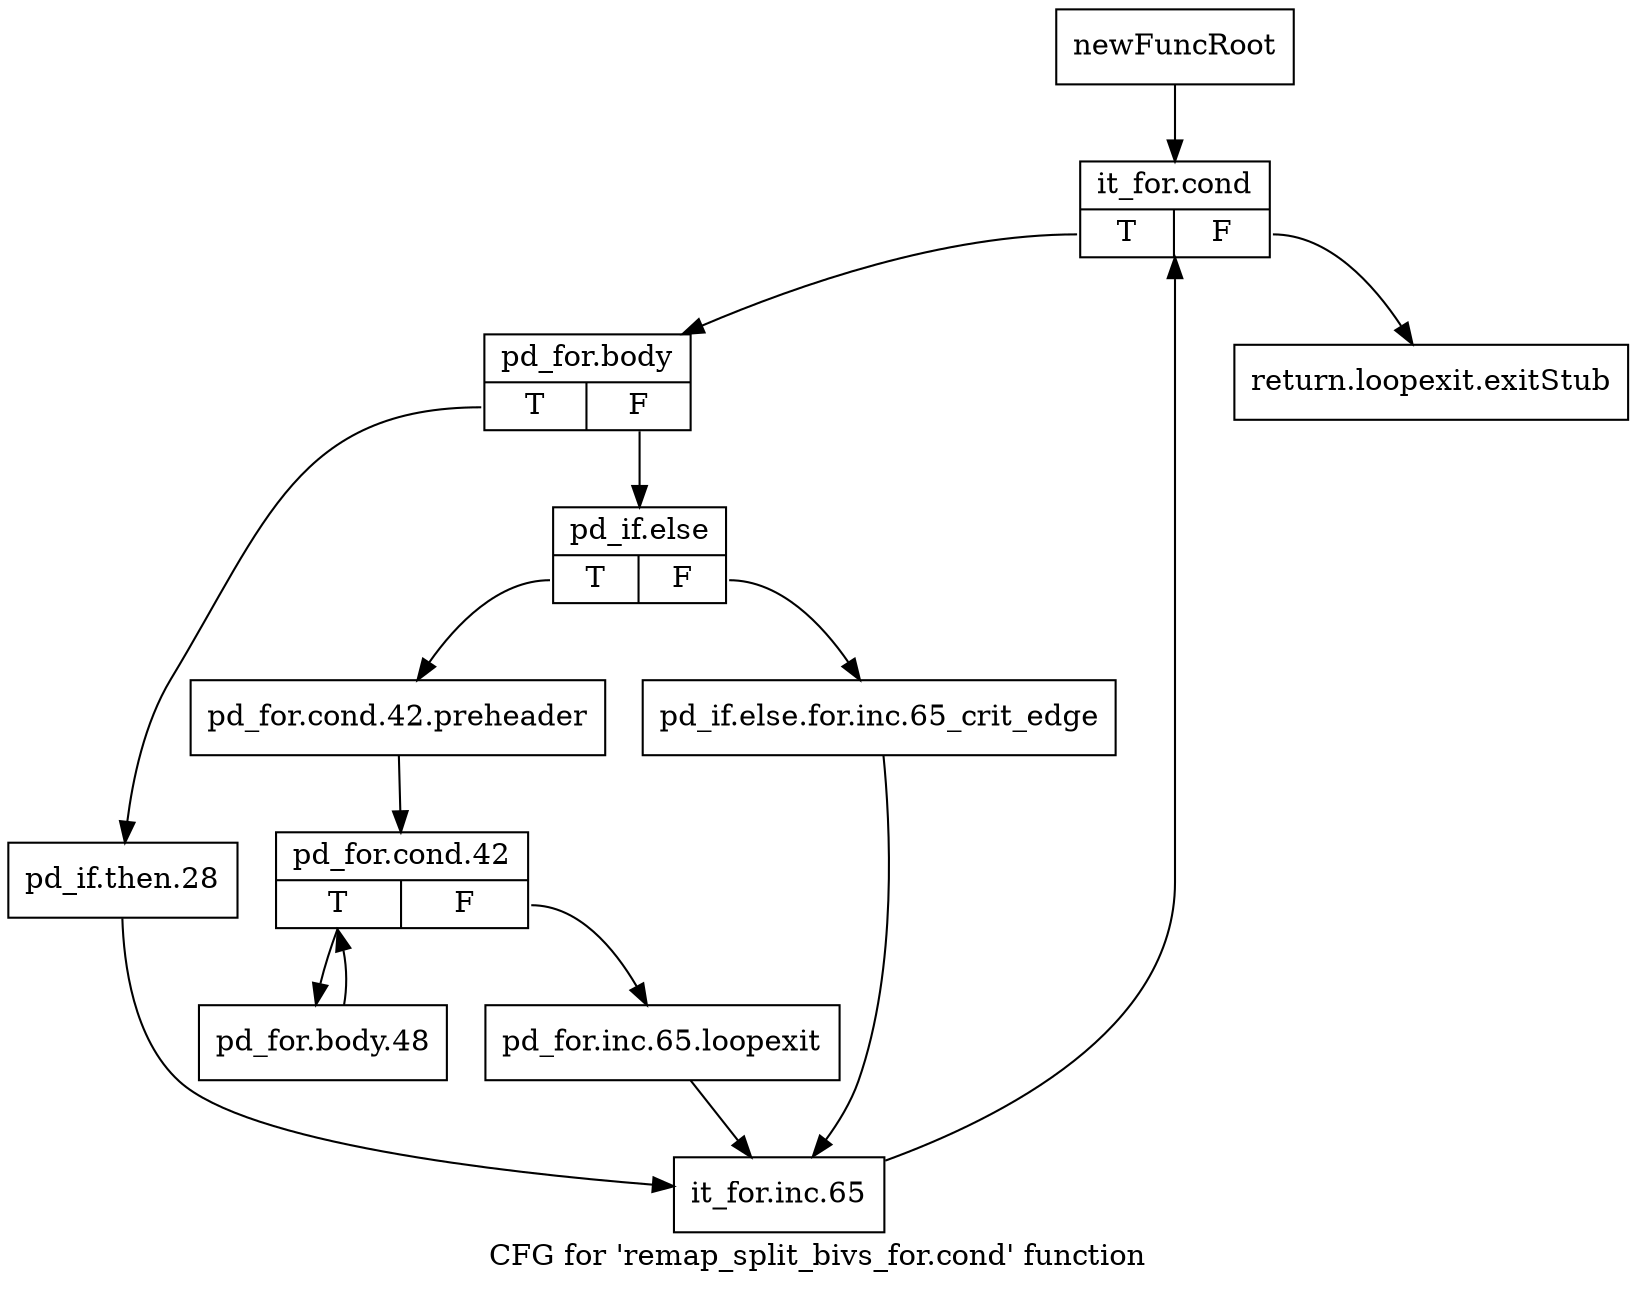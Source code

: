 digraph "CFG for 'remap_split_bivs_for.cond' function" {
	label="CFG for 'remap_split_bivs_for.cond' function";

	Node0xc5c0a00 [shape=record,label="{newFuncRoot}"];
	Node0xc5c0a00 -> Node0xc5c0aa0;
	Node0xc5c0a50 [shape=record,label="{return.loopexit.exitStub}"];
	Node0xc5c0aa0 [shape=record,label="{it_for.cond|{<s0>T|<s1>F}}"];
	Node0xc5c0aa0:s0 -> Node0xc5fed20;
	Node0xc5c0aa0:s1 -> Node0xc5c0a50;
	Node0xc5fed20 [shape=record,label="{pd_for.body|{<s0>T|<s1>F}}"];
	Node0xc5fed20:s0 -> Node0xc5fef50;
	Node0xc5fed20:s1 -> Node0xc5fed70;
	Node0xc5fed70 [shape=record,label="{pd_if.else|{<s0>T|<s1>F}}"];
	Node0xc5fed70:s0 -> Node0xc5fee10;
	Node0xc5fed70:s1 -> Node0xc5fedc0;
	Node0xc5fedc0 [shape=record,label="{pd_if.else.for.inc.65_crit_edge}"];
	Node0xc5fedc0 -> Node0xc5fefa0;
	Node0xc5fee10 [shape=record,label="{pd_for.cond.42.preheader}"];
	Node0xc5fee10 -> Node0xc5fee60;
	Node0xc5fee60 [shape=record,label="{pd_for.cond.42|{<s0>T|<s1>F}}"];
	Node0xc5fee60:s0 -> Node0xc5fef00;
	Node0xc5fee60:s1 -> Node0xc5feeb0;
	Node0xc5feeb0 [shape=record,label="{pd_for.inc.65.loopexit}"];
	Node0xc5feeb0 -> Node0xc5fefa0;
	Node0xc5fef00 [shape=record,label="{pd_for.body.48}"];
	Node0xc5fef00 -> Node0xc5fee60;
	Node0xc5fef50 [shape=record,label="{pd_if.then.28}"];
	Node0xc5fef50 -> Node0xc5fefa0;
	Node0xc5fefa0 [shape=record,label="{it_for.inc.65}"];
	Node0xc5fefa0 -> Node0xc5c0aa0;
}

